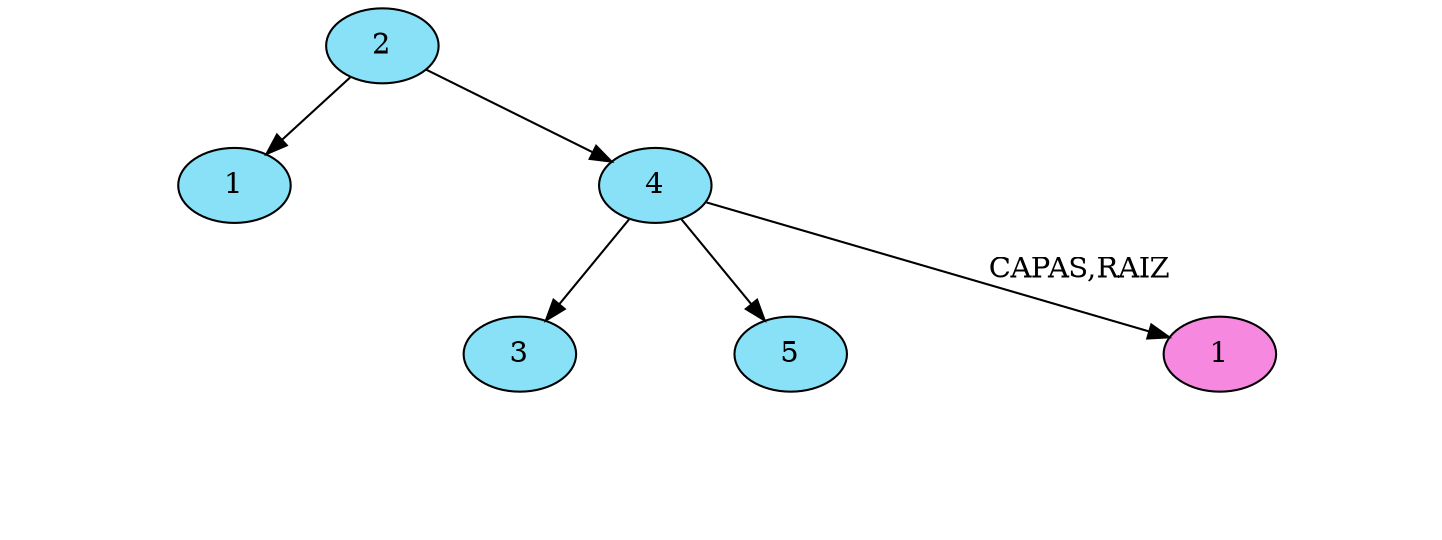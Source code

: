 digraph G {
nodesep=0; 
ranksep=0.4;
node[style = filled fillcolor="#88E1F7"];
	NodoAVL2[ label="2"  ];
	NodoAVL1[ label="1"];
NodoAVL2->NodoAVL1
	NodoAVL1[ label="1"  ];
Invisible2143701784[style=invis];
NodoAVL1-> Invisible2143701784[arrowsize=0 style= invisible] 
Invisible2143701784[style=invis];
NodoAVL1-> Invisible2143701784[arrowsize=0 style= invisible] 
	NodoAVL4[ label="4" ];
NodoAVL2->NodoAVL4
	NodoAVL4[ label="4"  ];
	NodoAVL3[ label="3"];
NodoAVL4->NodoAVL3
	NodoAVL3[ label="3"  ];
Invisible544806883[style=invis];
NodoAVL3-> Invisible544806883[arrowsize=0 style= invisible] 
Invisible544806883[style=invis];
NodoAVL3-> Invisible544806883[arrowsize=0 style= invisible] 
	NodoAVL5[ label="5" ];
NodoAVL4->NodoAVL5
	NodoAVL5[ label="5"  ];
Invisible438722032[style=invis];
NodoAVL5-> Invisible438722032[arrowsize=0 style= invisible] 
Invisible438722032[style=invis];
NodoAVL5-> Invisible438722032[arrowsize=0 style= invisible] 


node[style = filled fillcolor="#F788DF"];
	NodoABB1[ label="1"  ];
Invisible570342364[style=invis];
NodoABB1-> Invisible570342364[arrowsize=0 style= invisible] 
Invisible570342364[style=invis];
NodoABB1-> Invisible570342364[arrowsize=0 style= invisible] 
NodoAVL4->NodoABB1[label="CAPAS,RAIZ"]
}